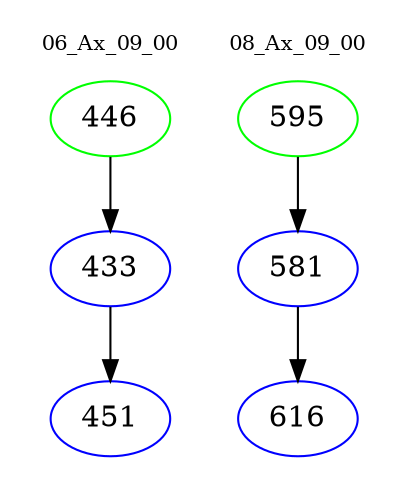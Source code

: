 digraph{
subgraph cluster_0 {
color = white
label = "06_Ax_09_00";
fontsize=10;
T0_446 [label="446", color="green"]
T0_446 -> T0_433 [color="black"]
T0_433 [label="433", color="blue"]
T0_433 -> T0_451 [color="black"]
T0_451 [label="451", color="blue"]
}
subgraph cluster_1 {
color = white
label = "08_Ax_09_00";
fontsize=10;
T1_595 [label="595", color="green"]
T1_595 -> T1_581 [color="black"]
T1_581 [label="581", color="blue"]
T1_581 -> T1_616 [color="black"]
T1_616 [label="616", color="blue"]
}
}

